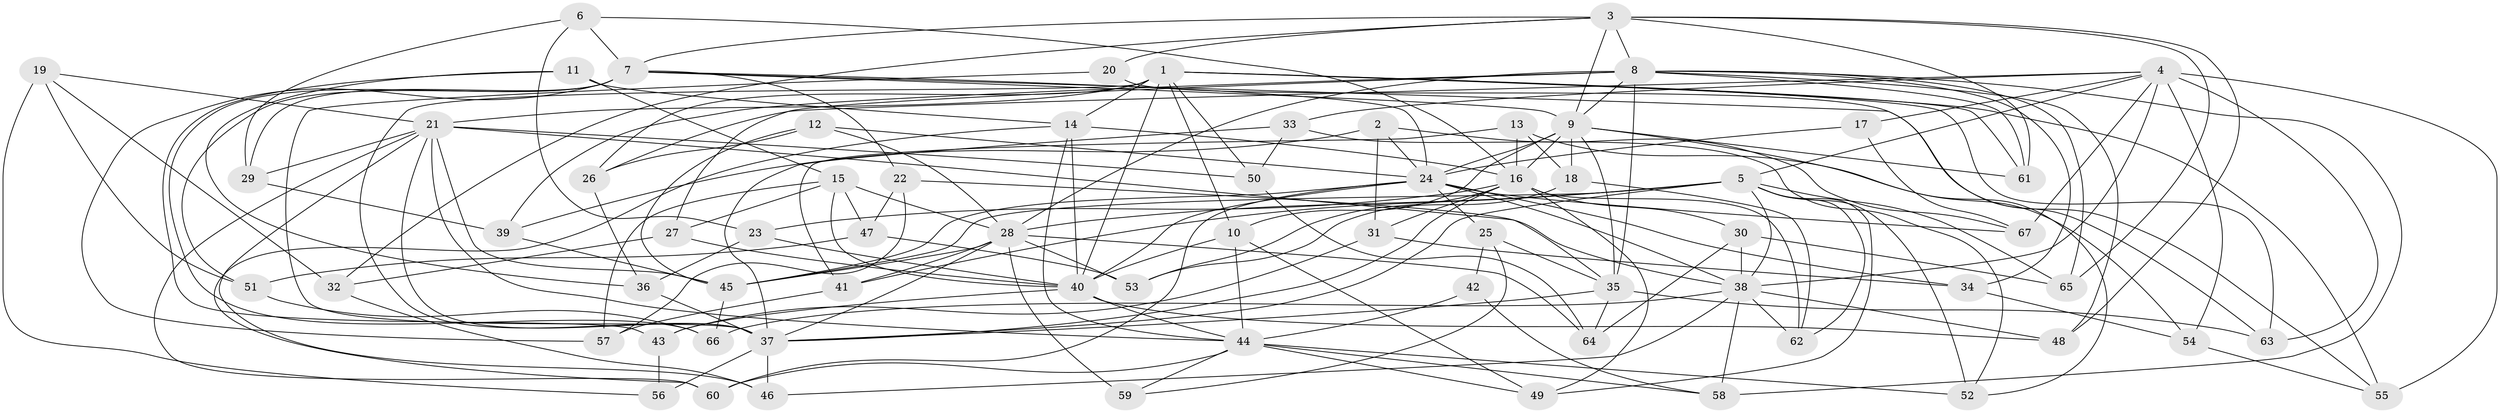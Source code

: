 // original degree distribution, {4: 1.0}
// Generated by graph-tools (version 1.1) at 2025/37/03/09/25 02:37:48]
// undirected, 67 vertices, 183 edges
graph export_dot {
graph [start="1"]
  node [color=gray90,style=filled];
  1;
  2;
  3;
  4;
  5;
  6;
  7;
  8;
  9;
  10;
  11;
  12;
  13;
  14;
  15;
  16;
  17;
  18;
  19;
  20;
  21;
  22;
  23;
  24;
  25;
  26;
  27;
  28;
  29;
  30;
  31;
  32;
  33;
  34;
  35;
  36;
  37;
  38;
  39;
  40;
  41;
  42;
  43;
  44;
  45;
  46;
  47;
  48;
  49;
  50;
  51;
  52;
  53;
  54;
  55;
  56;
  57;
  58;
  59;
  60;
  61;
  62;
  63;
  64;
  65;
  66;
  67;
  1 -- 10 [weight=2.0];
  1 -- 14 [weight=1.0];
  1 -- 21 [weight=1.0];
  1 -- 26 [weight=1.0];
  1 -- 37 [weight=1.0];
  1 -- 40 [weight=2.0];
  1 -- 50 [weight=1.0];
  1 -- 55 [weight=1.0];
  1 -- 61 [weight=1.0];
  1 -- 63 [weight=1.0];
  2 -- 24 [weight=1.0];
  2 -- 31 [weight=1.0];
  2 -- 39 [weight=1.0];
  2 -- 67 [weight=1.0];
  3 -- 7 [weight=1.0];
  3 -- 8 [weight=2.0];
  3 -- 9 [weight=1.0];
  3 -- 20 [weight=2.0];
  3 -- 32 [weight=1.0];
  3 -- 48 [weight=1.0];
  3 -- 61 [weight=1.0];
  3 -- 65 [weight=1.0];
  4 -- 5 [weight=3.0];
  4 -- 17 [weight=2.0];
  4 -- 26 [weight=1.0];
  4 -- 33 [weight=1.0];
  4 -- 38 [weight=1.0];
  4 -- 54 [weight=1.0];
  4 -- 55 [weight=1.0];
  4 -- 63 [weight=1.0];
  4 -- 67 [weight=1.0];
  5 -- 28 [weight=1.0];
  5 -- 37 [weight=1.0];
  5 -- 38 [weight=1.0];
  5 -- 41 [weight=1.0];
  5 -- 45 [weight=1.0];
  5 -- 49 [weight=1.0];
  5 -- 52 [weight=1.0];
  5 -- 62 [weight=1.0];
  5 -- 65 [weight=1.0];
  6 -- 7 [weight=1.0];
  6 -- 16 [weight=1.0];
  6 -- 23 [weight=1.0];
  6 -- 29 [weight=1.0];
  7 -- 9 [weight=1.0];
  7 -- 22 [weight=1.0];
  7 -- 24 [weight=1.0];
  7 -- 29 [weight=1.0];
  7 -- 51 [weight=1.0];
  7 -- 55 [weight=1.0];
  7 -- 57 [weight=1.0];
  7 -- 66 [weight=1.0];
  8 -- 9 [weight=1.0];
  8 -- 27 [weight=1.0];
  8 -- 28 [weight=1.0];
  8 -- 34 [weight=1.0];
  8 -- 35 [weight=1.0];
  8 -- 39 [weight=1.0];
  8 -- 48 [weight=1.0];
  8 -- 58 [weight=1.0];
  8 -- 61 [weight=1.0];
  8 -- 65 [weight=1.0];
  9 -- 10 [weight=1.0];
  9 -- 16 [weight=2.0];
  9 -- 18 [weight=1.0];
  9 -- 24 [weight=1.0];
  9 -- 35 [weight=2.0];
  9 -- 52 [weight=1.0];
  9 -- 61 [weight=1.0];
  10 -- 40 [weight=1.0];
  10 -- 44 [weight=1.0];
  10 -- 49 [weight=1.0];
  11 -- 14 [weight=1.0];
  11 -- 15 [weight=1.0];
  11 -- 36 [weight=1.0];
  11 -- 43 [weight=1.0];
  12 -- 24 [weight=1.0];
  12 -- 26 [weight=1.0];
  12 -- 28 [weight=1.0];
  12 -- 45 [weight=1.0];
  13 -- 16 [weight=1.0];
  13 -- 18 [weight=1.0];
  13 -- 41 [weight=1.0];
  13 -- 54 [weight=1.0];
  14 -- 16 [weight=1.0];
  14 -- 40 [weight=1.0];
  14 -- 44 [weight=1.0];
  14 -- 60 [weight=1.0];
  15 -- 27 [weight=1.0];
  15 -- 28 [weight=2.0];
  15 -- 40 [weight=2.0];
  15 -- 47 [weight=1.0];
  15 -- 57 [weight=1.0];
  16 -- 23 [weight=1.0];
  16 -- 30 [weight=1.0];
  16 -- 31 [weight=1.0];
  16 -- 37 [weight=1.0];
  16 -- 49 [weight=1.0];
  16 -- 53 [weight=1.0];
  16 -- 62 [weight=1.0];
  17 -- 24 [weight=1.0];
  17 -- 67 [weight=1.0];
  18 -- 53 [weight=1.0];
  18 -- 62 [weight=1.0];
  19 -- 21 [weight=1.0];
  19 -- 32 [weight=1.0];
  19 -- 51 [weight=1.0];
  19 -- 56 [weight=1.0];
  20 -- 37 [weight=1.0];
  20 -- 63 [weight=1.0];
  21 -- 29 [weight=1.0];
  21 -- 35 [weight=1.0];
  21 -- 37 [weight=1.0];
  21 -- 44 [weight=2.0];
  21 -- 45 [weight=2.0];
  21 -- 46 [weight=1.0];
  21 -- 50 [weight=1.0];
  21 -- 60 [weight=1.0];
  22 -- 38 [weight=1.0];
  22 -- 47 [weight=1.0];
  22 -- 57 [weight=1.0];
  23 -- 36 [weight=1.0];
  23 -- 40 [weight=1.0];
  24 -- 25 [weight=1.0];
  24 -- 34 [weight=1.0];
  24 -- 38 [weight=1.0];
  24 -- 40 [weight=1.0];
  24 -- 45 [weight=1.0];
  24 -- 60 [weight=1.0];
  24 -- 67 [weight=1.0];
  25 -- 35 [weight=1.0];
  25 -- 42 [weight=1.0];
  25 -- 59 [weight=1.0];
  26 -- 36 [weight=1.0];
  27 -- 32 [weight=1.0];
  27 -- 40 [weight=1.0];
  28 -- 37 [weight=1.0];
  28 -- 41 [weight=1.0];
  28 -- 45 [weight=1.0];
  28 -- 53 [weight=1.0];
  28 -- 59 [weight=2.0];
  28 -- 64 [weight=1.0];
  29 -- 39 [weight=1.0];
  30 -- 38 [weight=1.0];
  30 -- 64 [weight=1.0];
  30 -- 65 [weight=1.0];
  31 -- 34 [weight=1.0];
  31 -- 43 [weight=1.0];
  32 -- 46 [weight=1.0];
  33 -- 37 [weight=1.0];
  33 -- 50 [weight=1.0];
  33 -- 52 [weight=1.0];
  34 -- 54 [weight=1.0];
  35 -- 37 [weight=1.0];
  35 -- 63 [weight=1.0];
  35 -- 64 [weight=1.0];
  36 -- 37 [weight=1.0];
  37 -- 46 [weight=1.0];
  37 -- 56 [weight=2.0];
  38 -- 46 [weight=1.0];
  38 -- 48 [weight=1.0];
  38 -- 58 [weight=1.0];
  38 -- 62 [weight=1.0];
  38 -- 66 [weight=1.0];
  39 -- 45 [weight=1.0];
  40 -- 43 [weight=1.0];
  40 -- 44 [weight=1.0];
  40 -- 48 [weight=1.0];
  41 -- 57 [weight=1.0];
  42 -- 44 [weight=2.0];
  42 -- 58 [weight=1.0];
  43 -- 56 [weight=1.0];
  44 -- 49 [weight=1.0];
  44 -- 52 [weight=1.0];
  44 -- 58 [weight=1.0];
  44 -- 59 [weight=1.0];
  44 -- 60 [weight=1.0];
  45 -- 66 [weight=1.0];
  47 -- 51 [weight=1.0];
  47 -- 53 [weight=1.0];
  50 -- 64 [weight=1.0];
  51 -- 66 [weight=1.0];
  54 -- 55 [weight=1.0];
}
